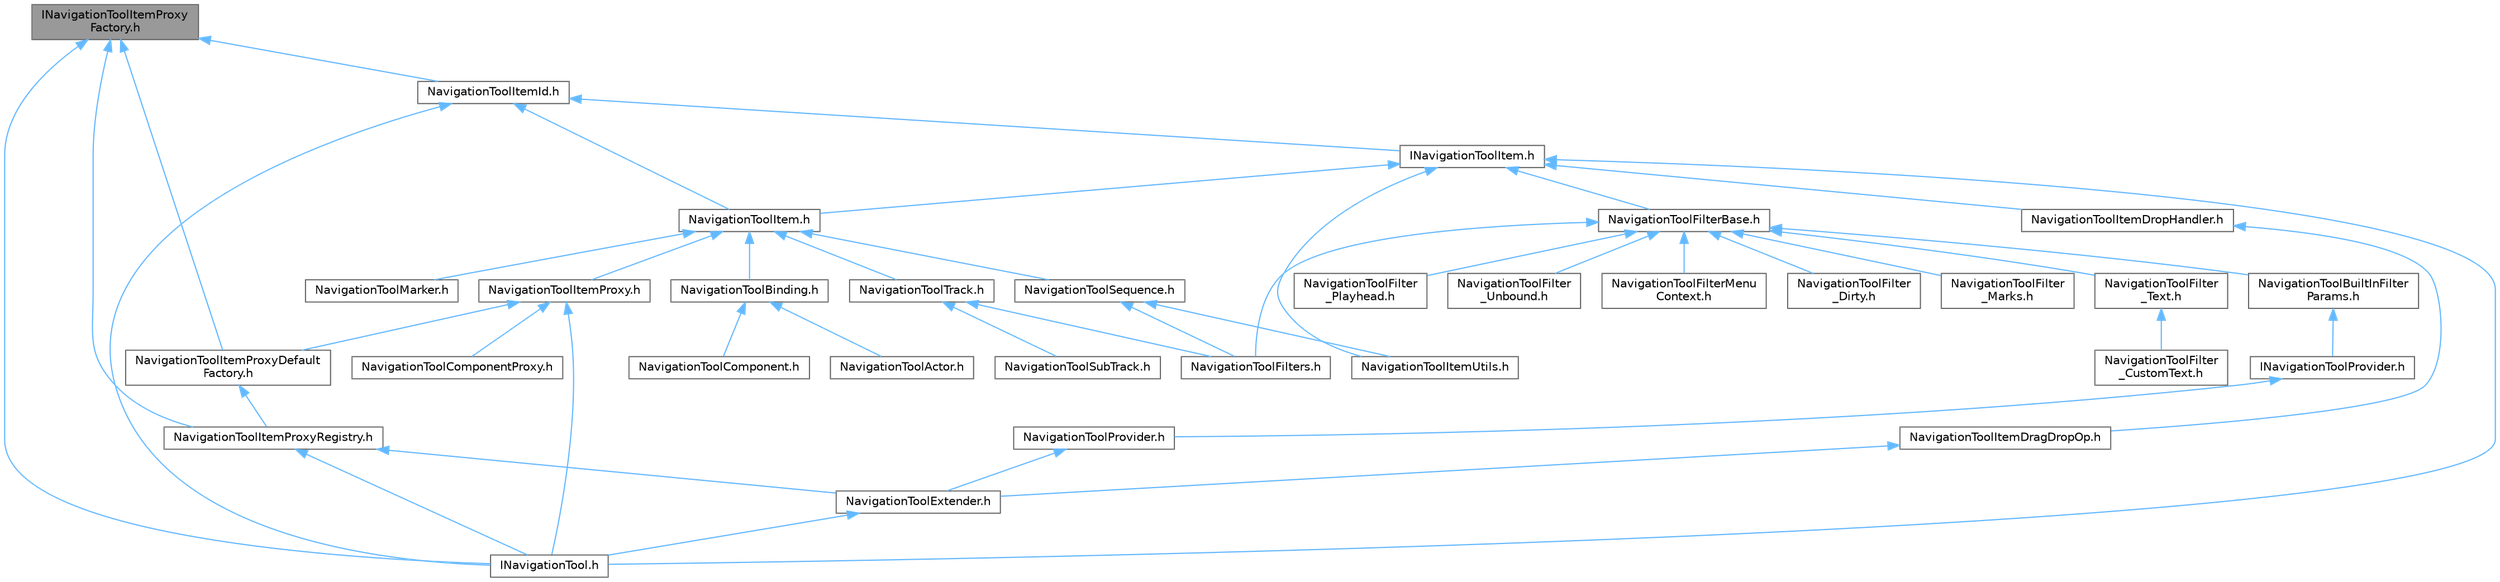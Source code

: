 digraph "INavigationToolItemProxyFactory.h"
{
 // INTERACTIVE_SVG=YES
 // LATEX_PDF_SIZE
  bgcolor="transparent";
  edge [fontname=Helvetica,fontsize=10,labelfontname=Helvetica,labelfontsize=10];
  node [fontname=Helvetica,fontsize=10,shape=box,height=0.2,width=0.4];
  Node1 [id="Node000001",label="INavigationToolItemProxy\lFactory.h",height=0.2,width=0.4,color="gray40", fillcolor="grey60", style="filled", fontcolor="black",tooltip=" "];
  Node1 -> Node2 [id="edge1_Node000001_Node000002",dir="back",color="steelblue1",style="solid",tooltip=" "];
  Node2 [id="Node000002",label="INavigationTool.h",height=0.2,width=0.4,color="grey40", fillcolor="white", style="filled",URL="$df/d66/INavigationTool_8h.html",tooltip=" "];
  Node1 -> Node3 [id="edge2_Node000001_Node000003",dir="back",color="steelblue1",style="solid",tooltip=" "];
  Node3 [id="Node000003",label="NavigationToolItemId.h",height=0.2,width=0.4,color="grey40", fillcolor="white", style="filled",URL="$d9/de2/NavigationToolItemId_8h.html",tooltip=" "];
  Node3 -> Node2 [id="edge3_Node000003_Node000002",dir="back",color="steelblue1",style="solid",tooltip=" "];
  Node3 -> Node4 [id="edge4_Node000003_Node000004",dir="back",color="steelblue1",style="solid",tooltip=" "];
  Node4 [id="Node000004",label="INavigationToolItem.h",height=0.2,width=0.4,color="grey40", fillcolor="white", style="filled",URL="$d8/d5d/INavigationToolItem_8h.html",tooltip=" "];
  Node4 -> Node2 [id="edge5_Node000004_Node000002",dir="back",color="steelblue1",style="solid",tooltip=" "];
  Node4 -> Node5 [id="edge6_Node000004_Node000005",dir="back",color="steelblue1",style="solid",tooltip=" "];
  Node5 [id="Node000005",label="NavigationToolFilterBase.h",height=0.2,width=0.4,color="grey40", fillcolor="white", style="filled",URL="$d6/d34/NavigationToolFilterBase_8h.html",tooltip=" "];
  Node5 -> Node6 [id="edge7_Node000005_Node000006",dir="back",color="steelblue1",style="solid",tooltip=" "];
  Node6 [id="Node000006",label="NavigationToolBuiltInFilter\lParams.h",height=0.2,width=0.4,color="grey40", fillcolor="white", style="filled",URL="$da/d7f/NavigationToolBuiltInFilterParams_8h.html",tooltip=" "];
  Node6 -> Node7 [id="edge8_Node000006_Node000007",dir="back",color="steelblue1",style="solid",tooltip=" "];
  Node7 [id="Node000007",label="INavigationToolProvider.h",height=0.2,width=0.4,color="grey40", fillcolor="white", style="filled",URL="$d0/d2b/INavigationToolProvider_8h.html",tooltip=" "];
  Node7 -> Node8 [id="edge9_Node000007_Node000008",dir="back",color="steelblue1",style="solid",tooltip=" "];
  Node8 [id="Node000008",label="NavigationToolProvider.h",height=0.2,width=0.4,color="grey40", fillcolor="white", style="filled",URL="$d9/db0/NavigationToolProvider_8h.html",tooltip=" "];
  Node8 -> Node9 [id="edge10_Node000008_Node000009",dir="back",color="steelblue1",style="solid",tooltip=" "];
  Node9 [id="Node000009",label="NavigationToolExtender.h",height=0.2,width=0.4,color="grey40", fillcolor="white", style="filled",URL="$d6/dbe/NavigationToolExtender_8h.html",tooltip=" "];
  Node9 -> Node2 [id="edge11_Node000009_Node000002",dir="back",color="steelblue1",style="solid",tooltip=" "];
  Node5 -> Node10 [id="edge12_Node000005_Node000010",dir="back",color="steelblue1",style="solid",tooltip=" "];
  Node10 [id="Node000010",label="NavigationToolFilterMenu\lContext.h",height=0.2,width=0.4,color="grey40", fillcolor="white", style="filled",URL="$d3/d52/NavigationToolFilterMenuContext_8h.html",tooltip=" "];
  Node5 -> Node11 [id="edge13_Node000005_Node000011",dir="back",color="steelblue1",style="solid",tooltip=" "];
  Node11 [id="Node000011",label="NavigationToolFilter\l_Dirty.h",height=0.2,width=0.4,color="grey40", fillcolor="white", style="filled",URL="$d9/df7/NavigationToolFilter__Dirty_8h.html",tooltip=" "];
  Node5 -> Node12 [id="edge14_Node000005_Node000012",dir="back",color="steelblue1",style="solid",tooltip=" "];
  Node12 [id="Node000012",label="NavigationToolFilter\l_Marks.h",height=0.2,width=0.4,color="grey40", fillcolor="white", style="filled",URL="$db/d15/NavigationToolFilter__Marks_8h.html",tooltip=" "];
  Node5 -> Node13 [id="edge15_Node000005_Node000013",dir="back",color="steelblue1",style="solid",tooltip=" "];
  Node13 [id="Node000013",label="NavigationToolFilter\l_Playhead.h",height=0.2,width=0.4,color="grey40", fillcolor="white", style="filled",URL="$df/da2/NavigationToolFilter__Playhead_8h.html",tooltip=" "];
  Node5 -> Node14 [id="edge16_Node000005_Node000014",dir="back",color="steelblue1",style="solid",tooltip=" "];
  Node14 [id="Node000014",label="NavigationToolFilter\l_Text.h",height=0.2,width=0.4,color="grey40", fillcolor="white", style="filled",URL="$d2/db8/NavigationToolFilter__Text_8h.html",tooltip=" "];
  Node14 -> Node15 [id="edge17_Node000014_Node000015",dir="back",color="steelblue1",style="solid",tooltip=" "];
  Node15 [id="Node000015",label="NavigationToolFilter\l_CustomText.h",height=0.2,width=0.4,color="grey40", fillcolor="white", style="filled",URL="$d5/d4b/NavigationToolFilter__CustomText_8h.html",tooltip=" "];
  Node5 -> Node16 [id="edge18_Node000005_Node000016",dir="back",color="steelblue1",style="solid",tooltip=" "];
  Node16 [id="Node000016",label="NavigationToolFilter\l_Unbound.h",height=0.2,width=0.4,color="grey40", fillcolor="white", style="filled",URL="$df/da4/NavigationToolFilter__Unbound_8h.html",tooltip=" "];
  Node5 -> Node17 [id="edge19_Node000005_Node000017",dir="back",color="steelblue1",style="solid",tooltip=" "];
  Node17 [id="Node000017",label="NavigationToolFilters.h",height=0.2,width=0.4,color="grey40", fillcolor="white", style="filled",URL="$db/dbd/NavigationToolFilters_8h.html",tooltip=" "];
  Node4 -> Node18 [id="edge20_Node000004_Node000018",dir="back",color="steelblue1",style="solid",tooltip=" "];
  Node18 [id="Node000018",label="NavigationToolItem.h",height=0.2,width=0.4,color="grey40", fillcolor="white", style="filled",URL="$db/daa/NavigationToolItem_8h.html",tooltip=" "];
  Node18 -> Node19 [id="edge21_Node000018_Node000019",dir="back",color="steelblue1",style="solid",tooltip=" "];
  Node19 [id="Node000019",label="NavigationToolBinding.h",height=0.2,width=0.4,color="grey40", fillcolor="white", style="filled",URL="$d0/db5/NavigationToolBinding_8h.html",tooltip=" "];
  Node19 -> Node20 [id="edge22_Node000019_Node000020",dir="back",color="steelblue1",style="solid",tooltip=" "];
  Node20 [id="Node000020",label="NavigationToolActor.h",height=0.2,width=0.4,color="grey40", fillcolor="white", style="filled",URL="$d6/da8/NavigationToolActor_8h.html",tooltip=" "];
  Node19 -> Node21 [id="edge23_Node000019_Node000021",dir="back",color="steelblue1",style="solid",tooltip=" "];
  Node21 [id="Node000021",label="NavigationToolComponent.h",height=0.2,width=0.4,color="grey40", fillcolor="white", style="filled",URL="$d7/dfc/NavigationToolComponent_8h.html",tooltip=" "];
  Node18 -> Node22 [id="edge24_Node000018_Node000022",dir="back",color="steelblue1",style="solid",tooltip=" "];
  Node22 [id="Node000022",label="NavigationToolItemProxy.h",height=0.2,width=0.4,color="grey40", fillcolor="white", style="filled",URL="$d7/d38/NavigationToolItemProxy_8h.html",tooltip=" "];
  Node22 -> Node2 [id="edge25_Node000022_Node000002",dir="back",color="steelblue1",style="solid",tooltip=" "];
  Node22 -> Node23 [id="edge26_Node000022_Node000023",dir="back",color="steelblue1",style="solid",tooltip=" "];
  Node23 [id="Node000023",label="NavigationToolComponentProxy.h",height=0.2,width=0.4,color="grey40", fillcolor="white", style="filled",URL="$d3/dcb/NavigationToolComponentProxy_8h.html",tooltip=" "];
  Node22 -> Node24 [id="edge27_Node000022_Node000024",dir="back",color="steelblue1",style="solid",tooltip=" "];
  Node24 [id="Node000024",label="NavigationToolItemProxyDefault\lFactory.h",height=0.2,width=0.4,color="grey40", fillcolor="white", style="filled",URL="$dc/dff/NavigationToolItemProxyDefaultFactory_8h.html",tooltip=" "];
  Node24 -> Node25 [id="edge28_Node000024_Node000025",dir="back",color="steelblue1",style="solid",tooltip=" "];
  Node25 [id="Node000025",label="NavigationToolItemProxyRegistry.h",height=0.2,width=0.4,color="grey40", fillcolor="white", style="filled",URL="$df/d25/NavigationToolItemProxyRegistry_8h.html",tooltip=" "];
  Node25 -> Node2 [id="edge29_Node000025_Node000002",dir="back",color="steelblue1",style="solid",tooltip=" "];
  Node25 -> Node9 [id="edge30_Node000025_Node000009",dir="back",color="steelblue1",style="solid",tooltip=" "];
  Node18 -> Node26 [id="edge31_Node000018_Node000026",dir="back",color="steelblue1",style="solid",tooltip=" "];
  Node26 [id="Node000026",label="NavigationToolMarker.h",height=0.2,width=0.4,color="grey40", fillcolor="white", style="filled",URL="$dd/d41/NavigationToolMarker_8h.html",tooltip=" "];
  Node18 -> Node27 [id="edge32_Node000018_Node000027",dir="back",color="steelblue1",style="solid",tooltip=" "];
  Node27 [id="Node000027",label="NavigationToolSequence.h",height=0.2,width=0.4,color="grey40", fillcolor="white", style="filled",URL="$d3/d05/NavigationToolSequence_8h.html",tooltip=" "];
  Node27 -> Node17 [id="edge33_Node000027_Node000017",dir="back",color="steelblue1",style="solid",tooltip=" "];
  Node27 -> Node28 [id="edge34_Node000027_Node000028",dir="back",color="steelblue1",style="solid",tooltip=" "];
  Node28 [id="Node000028",label="NavigationToolItemUtils.h",height=0.2,width=0.4,color="grey40", fillcolor="white", style="filled",URL="$d4/d54/NavigationToolItemUtils_8h.html",tooltip=" "];
  Node18 -> Node29 [id="edge35_Node000018_Node000029",dir="back",color="steelblue1",style="solid",tooltip=" "];
  Node29 [id="Node000029",label="NavigationToolTrack.h",height=0.2,width=0.4,color="grey40", fillcolor="white", style="filled",URL="$d8/d98/NavigationToolTrack_8h.html",tooltip=" "];
  Node29 -> Node17 [id="edge36_Node000029_Node000017",dir="back",color="steelblue1",style="solid",tooltip=" "];
  Node29 -> Node30 [id="edge37_Node000029_Node000030",dir="back",color="steelblue1",style="solid",tooltip=" "];
  Node30 [id="Node000030",label="NavigationToolSubTrack.h",height=0.2,width=0.4,color="grey40", fillcolor="white", style="filled",URL="$d4/de1/NavigationToolSubTrack_8h.html",tooltip=" "];
  Node4 -> Node31 [id="edge38_Node000004_Node000031",dir="back",color="steelblue1",style="solid",tooltip=" "];
  Node31 [id="Node000031",label="NavigationToolItemDropHandler.h",height=0.2,width=0.4,color="grey40", fillcolor="white", style="filled",URL="$df/d1e/NavigationToolItemDropHandler_8h.html",tooltip=" "];
  Node31 -> Node32 [id="edge39_Node000031_Node000032",dir="back",color="steelblue1",style="solid",tooltip=" "];
  Node32 [id="Node000032",label="NavigationToolItemDragDropOp.h",height=0.2,width=0.4,color="grey40", fillcolor="white", style="filled",URL="$d5/ddf/NavigationToolItemDragDropOp_8h.html",tooltip=" "];
  Node32 -> Node9 [id="edge40_Node000032_Node000009",dir="back",color="steelblue1",style="solid",tooltip=" "];
  Node4 -> Node28 [id="edge41_Node000004_Node000028",dir="back",color="steelblue1",style="solid",tooltip=" "];
  Node3 -> Node18 [id="edge42_Node000003_Node000018",dir="back",color="steelblue1",style="solid",tooltip=" "];
  Node1 -> Node24 [id="edge43_Node000001_Node000024",dir="back",color="steelblue1",style="solid",tooltip=" "];
  Node1 -> Node25 [id="edge44_Node000001_Node000025",dir="back",color="steelblue1",style="solid",tooltip=" "];
}
